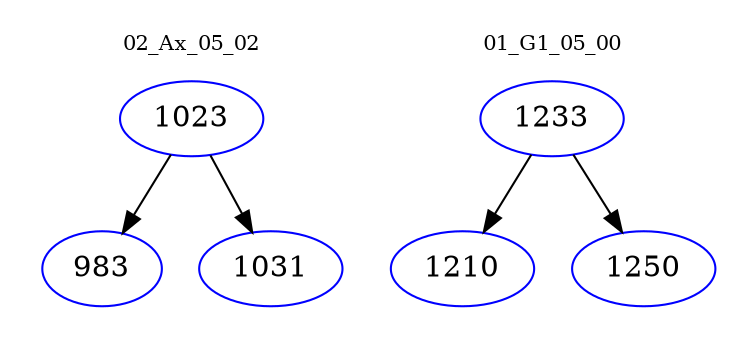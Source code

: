 digraph{
subgraph cluster_0 {
color = white
label = "02_Ax_05_02";
fontsize=10;
T0_1023 [label="1023", color="blue"]
T0_1023 -> T0_983 [color="black"]
T0_983 [label="983", color="blue"]
T0_1023 -> T0_1031 [color="black"]
T0_1031 [label="1031", color="blue"]
}
subgraph cluster_1 {
color = white
label = "01_G1_05_00";
fontsize=10;
T1_1233 [label="1233", color="blue"]
T1_1233 -> T1_1210 [color="black"]
T1_1210 [label="1210", color="blue"]
T1_1233 -> T1_1250 [color="black"]
T1_1250 [label="1250", color="blue"]
}
}
